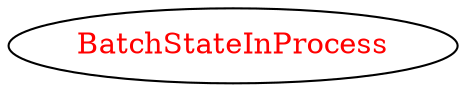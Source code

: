 digraph dependencyGraph {
 concentrate=true;
 ranksep="2.0";
 rankdir="LR"; 
 splines="ortho";
"BatchStateInProcess" [fontcolor="red"];
}